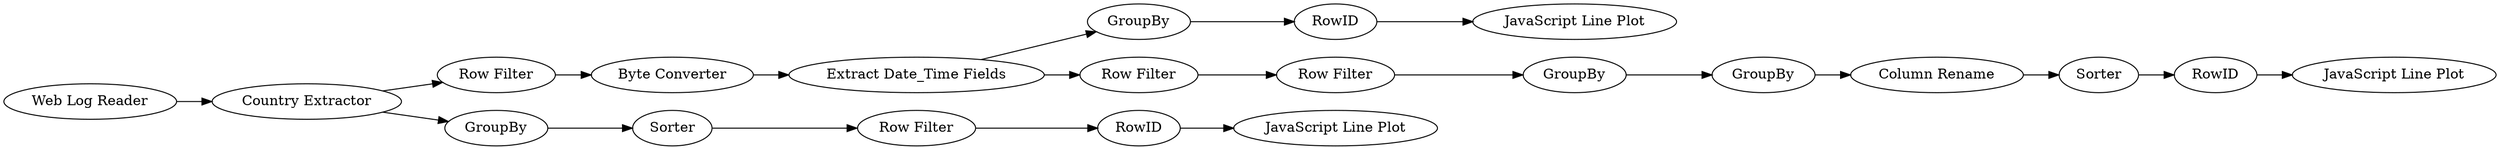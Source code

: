 digraph {
	53 -> 54
	57 -> 71
	63 -> 64
	71 -> 61
	66 -> 44
	72 -> 53
	72 -> 56
	54 -> 55
	50 -> 51
	44 -> 45
	56 -> 57
	46 -> 47
	48 -> 49
	47 -> 48
	45 -> 46
	64 -> 65
	44 -> 50
	61 -> 62
	62 -> 63
	51 -> 72
	57 [label="Row Filter"]
	55 [label="JavaScript Line Plot"]
	64 [label=RowID]
	49 [label="JavaScript Line Plot"]
	51 [label="Byte Converter"]
	56 [label="Row Filter"]
	54 [label=RowID]
	48 [label=RowID]
	50 [label="Row Filter"]
	53 [label=GroupBy]
	72 [label="Extract Date_Time Fields"]
	47 [label="Row Filter"]
	61 [label=GroupBy]
	63 [label=Sorter]
	44 [label="Country Extractor"]
	62 [label="Column Rename"]
	66 [label="Web Log Reader"]
	71 [label=GroupBy]
	65 [label="JavaScript Line Plot"]
	46 [label=Sorter]
	45 [label=GroupBy]
	rankdir=LR
}
